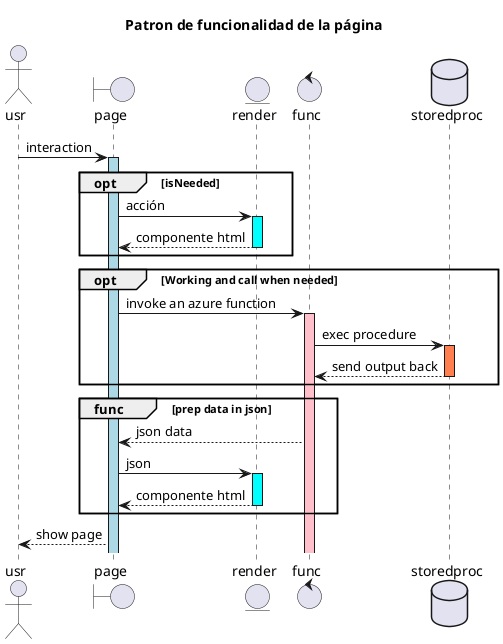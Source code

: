     @startuml patron
    actor usr
    boundary page
    entity render
    control func
    database storedproc
   
    title Patron de funcionalidad de la página
    usr -> page ++ #LightBlue : interaction
    opt isNeeded
        page -> render ++ #Cyan: acción
        return componente html
    end
    opt  Working and call when needed
        page -> func ++ #pink : invoke an azure function
        func -> storedproc ++ #coral : exec procedure
        return  send output back
    end
    group func [prep data in json]
        func --> page: json data

        page -> render ++ #Cyan: json
        return componente html
    end
    page --> usr: show page
    @enduml